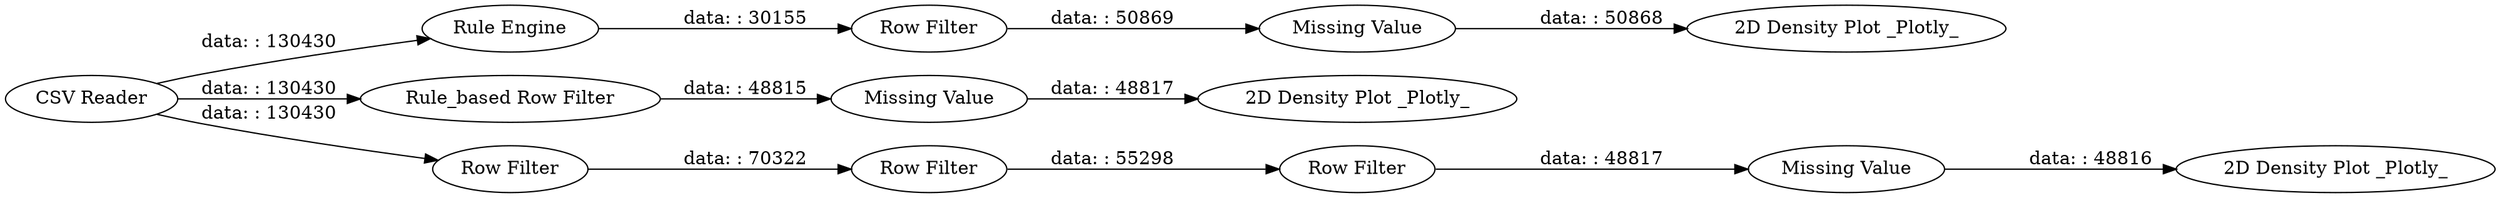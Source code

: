 digraph {
	"2226794863244724644_4" [label="Row Filter"]
	"2226794863244724644_8" [label="Rule Engine"]
	"2226794863244724644_12" [label="Rule_based Row Filter"]
	"2226794863244724644_2" [label="Row Filter"]
	"2226794863244724644_1" [label="CSV Reader"]
	"2226794863244724644_3" [label="Row Filter"]
	"2226794863244724644_14" [label="2D Density Plot _Plotly_"]
	"2226794863244724644_11" [label="Missing Value"]
	"2226794863244724644_7" [label="2D Density Plot _Plotly_"]
	"2226794863244724644_10" [label="2D Density Plot _Plotly_"]
	"2226794863244724644_9" [label="Row Filter"]
	"2226794863244724644_5" [label="Missing Value"]
	"2226794863244724644_13" [label="Missing Value"]
	"2226794863244724644_12" -> "2226794863244724644_13" [label="data: : 48815"]
	"2226794863244724644_11" -> "2226794863244724644_10" [label="data: : 50868"]
	"2226794863244724644_5" -> "2226794863244724644_7" [label="data: : 48816"]
	"2226794863244724644_3" -> "2226794863244724644_4" [label="data: : 55298"]
	"2226794863244724644_13" -> "2226794863244724644_14" [label="data: : 48817"]
	"2226794863244724644_2" -> "2226794863244724644_3" [label="data: : 70322"]
	"2226794863244724644_1" -> "2226794863244724644_2" [label="data: : 130430"]
	"2226794863244724644_1" -> "2226794863244724644_12" [label="data: : 130430"]
	"2226794863244724644_1" -> "2226794863244724644_8" [label="data: : 130430"]
	"2226794863244724644_8" -> "2226794863244724644_9" [label="data: : 30155"]
	"2226794863244724644_4" -> "2226794863244724644_5" [label="data: : 48817"]
	"2226794863244724644_9" -> "2226794863244724644_11" [label="data: : 50869"]
	rankdir=LR
}
